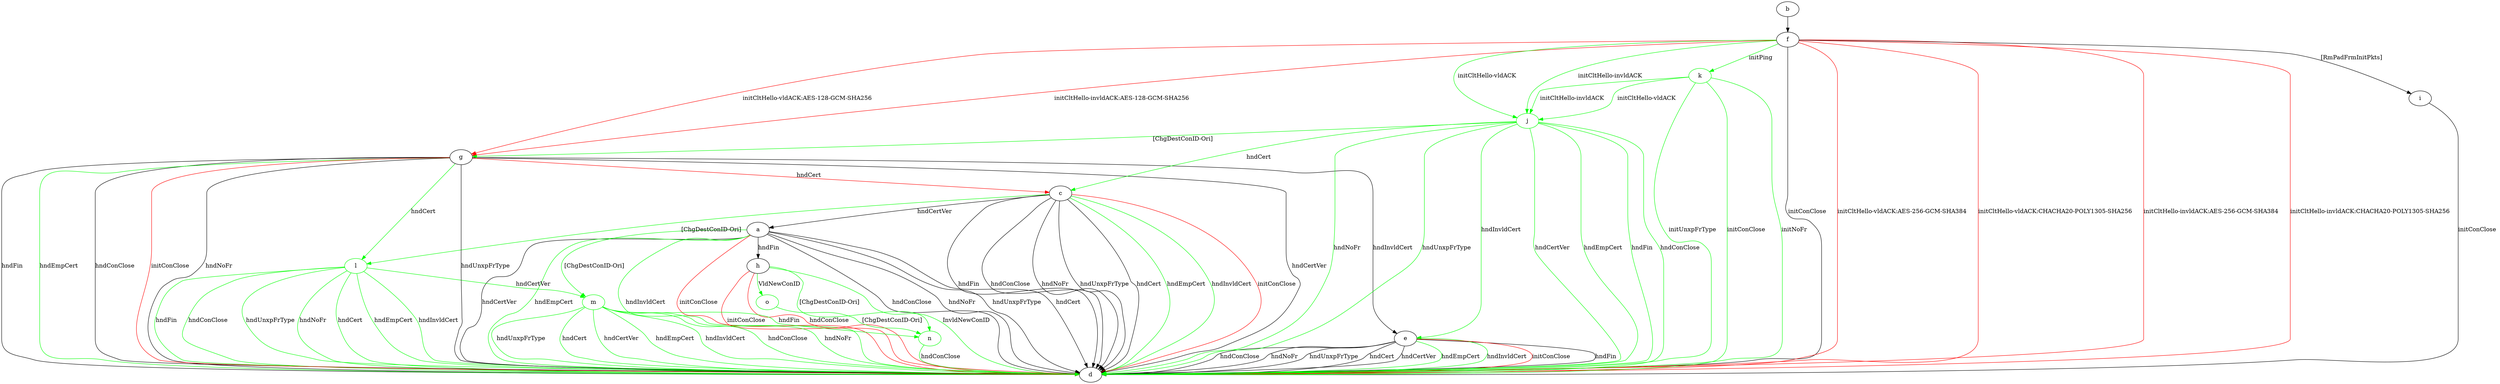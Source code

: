 digraph "" {
	a -> d	[key=0,
		label="hndConClose "];
	a -> d	[key=1,
		label="hndNoFr "];
	a -> d	[key=2,
		label="hndUnxpFrType "];
	a -> d	[key=3,
		label="hndCert "];
	a -> d	[key=4,
		label="hndCertVer "];
	a -> d	[key=5,
		color=green,
		label="hndEmpCert "];
	a -> d	[key=6,
		color=green,
		label="hndInvldCert "];
	a -> d	[key=7,
		color=red,
		label="initConClose "];
	a -> h	[key=0,
		label="hndFin "];
	m	[color=green];
	a -> m	[key=0,
		color=green,
		label="[ChgDestConID-Ori] "];
	b -> f	[key=0];
	c -> a	[key=0,
		label="hndCertVer "];
	c -> d	[key=0,
		label="hndFin "];
	c -> d	[key=1,
		label="hndConClose "];
	c -> d	[key=2,
		label="hndNoFr "];
	c -> d	[key=3,
		label="hndUnxpFrType "];
	c -> d	[key=4,
		label="hndCert "];
	c -> d	[key=5,
		color=green,
		label="hndEmpCert "];
	c -> d	[key=6,
		color=green,
		label="hndInvldCert "];
	c -> d	[key=7,
		color=red,
		label="initConClose "];
	l	[color=green];
	c -> l	[key=0,
		color=green,
		label="[ChgDestConID-Ori] "];
	e -> d	[key=0,
		label="hndFin "];
	e -> d	[key=1,
		label="hndConClose "];
	e -> d	[key=2,
		label="hndNoFr "];
	e -> d	[key=3,
		label="hndUnxpFrType "];
	e -> d	[key=4,
		label="hndCert "];
	e -> d	[key=5,
		label="hndCertVer "];
	e -> d	[key=6,
		color=green,
		label="hndEmpCert "];
	e -> d	[key=7,
		color=green,
		label="hndInvldCert "];
	e -> d	[key=8,
		color=red,
		label="initConClose "];
	f -> d	[key=0,
		label="initConClose "];
	f -> d	[key=1,
		color=red,
		label="initCltHello-vldACK:AES-256-GCM-SHA384 "];
	f -> d	[key=2,
		color=red,
		label="initCltHello-vldACK:CHACHA20-POLY1305-SHA256 "];
	f -> d	[key=3,
		color=red,
		label="initCltHello-invldACK:AES-256-GCM-SHA384 "];
	f -> d	[key=4,
		color=red,
		label="initCltHello-invldACK:CHACHA20-POLY1305-SHA256 "];
	f -> g	[key=0,
		color=red,
		label="initCltHello-vldACK:AES-128-GCM-SHA256 "];
	f -> g	[key=1,
		color=red,
		label="initCltHello-invldACK:AES-128-GCM-SHA256 "];
	f -> i	[key=0,
		label="[RmPadFrmInitPkts] "];
	j	[color=green];
	f -> j	[key=0,
		color=green,
		label="initCltHello-vldACK "];
	f -> j	[key=1,
		color=green,
		label="initCltHello-invldACK "];
	k	[color=green];
	f -> k	[key=0,
		color=green,
		label="initPing "];
	g -> c	[key=0,
		color=red,
		label="hndCert "];
	g -> d	[key=0,
		label="hndFin "];
	g -> d	[key=1,
		label="hndConClose "];
	g -> d	[key=2,
		label="hndNoFr "];
	g -> d	[key=3,
		label="hndUnxpFrType "];
	g -> d	[key=4,
		label="hndCertVer "];
	g -> d	[key=5,
		color=green,
		label="hndEmpCert "];
	g -> d	[key=6,
		color=red,
		label="initConClose "];
	g -> e	[key=0,
		label="hndInvldCert "];
	g -> l	[key=0,
		color=green,
		label="hndCert "];
	h -> d	[key=0,
		color=green,
		label="InvldNewConID "];
	h -> d	[key=1,
		color=red,
		label="initConClose "];
	h -> d	[key=2,
		color=red,
		label="hndConClose "];
	n	[color=green];
	h -> n	[key=0,
		color=green,
		label="[ChgDestConID-Ori] "];
	o	[color=green];
	h -> o	[key=0,
		color=green,
		label="VldNewConID "];
	i -> d	[key=0,
		label="initConClose "];
	j -> c	[key=0,
		color=green,
		label="hndCert "];
	j -> d	[key=0,
		color=green,
		label="hndFin "];
	j -> d	[key=1,
		color=green,
		label="hndConClose "];
	j -> d	[key=2,
		color=green,
		label="hndNoFr "];
	j -> d	[key=3,
		color=green,
		label="hndUnxpFrType "];
	j -> d	[key=4,
		color=green,
		label="hndCertVer "];
	j -> d	[key=5,
		color=green,
		label="hndEmpCert "];
	j -> e	[key=0,
		color=green,
		label="hndInvldCert "];
	j -> g	[key=0,
		color=green,
		label="[ChgDestConID-Ori] "];
	k -> d	[key=0,
		color=green,
		label="initConClose "];
	k -> d	[key=1,
		color=green,
		label="initNoFr "];
	k -> d	[key=2,
		color=green,
		label="initUnxpFrType "];
	k -> j	[key=0,
		color=green,
		label="initCltHello-vldACK "];
	k -> j	[key=1,
		color=green,
		label="initCltHello-invldACK "];
	l -> d	[key=0,
		color=green,
		label="hndFin "];
	l -> d	[key=1,
		color=green,
		label="hndConClose "];
	l -> d	[key=2,
		color=green,
		label="hndNoFr "];
	l -> d	[key=3,
		color=green,
		label="hndUnxpFrType "];
	l -> d	[key=4,
		color=green,
		label="hndCert "];
	l -> d	[key=5,
		color=green,
		label="hndEmpCert "];
	l -> d	[key=6,
		color=green,
		label="hndInvldCert "];
	l -> m	[key=0,
		color=green,
		label="hndCertVer "];
	m -> d	[key=0,
		color=green,
		label="hndConClose "];
	m -> d	[key=1,
		color=green,
		label="hndNoFr "];
	m -> d	[key=2,
		color=green,
		label="hndUnxpFrType "];
	m -> d	[key=3,
		color=green,
		label="hndCert "];
	m -> d	[key=4,
		color=green,
		label="hndCertVer "];
	m -> d	[key=5,
		color=green,
		label="hndEmpCert "];
	m -> d	[key=6,
		color=green,
		label="hndInvldCert "];
	m -> n	[key=0,
		color=green,
		label="hndFin "];
	n -> d	[key=0,
		color=green,
		label="hndConClose "];
	o -> n	[key=0,
		color=green,
		label="[ChgDestConID-Ori] "];
}
